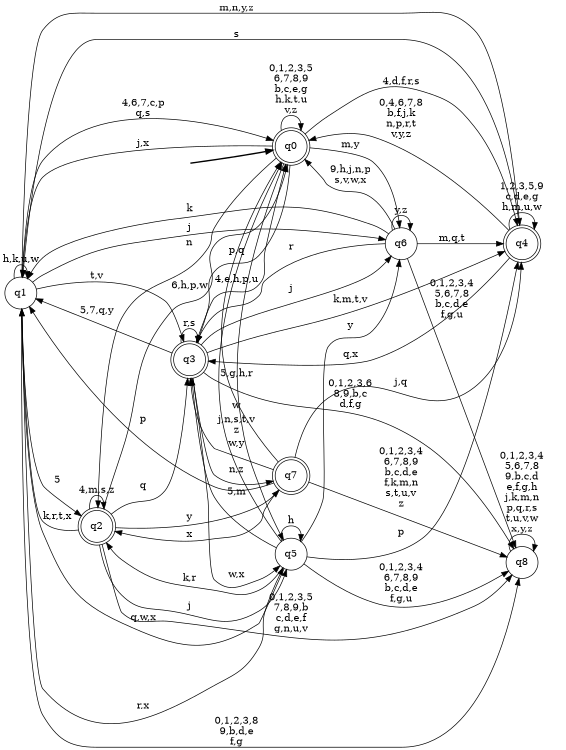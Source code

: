 digraph BlueStar {
__start0 [style = invis, shape = none, label = "", width = 0, height = 0];

rankdir=LR;
size="8,5";

s0 [style="rounded,filled", color="black", fillcolor="white" shape="doublecircle", label="q0"];
s1 [style="filled", color="black", fillcolor="white" shape="circle", label="q1"];
s2 [style="rounded,filled", color="black", fillcolor="white" shape="doublecircle", label="q2"];
s3 [style="rounded,filled", color="black", fillcolor="white" shape="doublecircle", label="q3"];
s4 [style="rounded,filled", color="black", fillcolor="white" shape="doublecircle", label="q4"];
s5 [style="filled", color="black", fillcolor="white" shape="circle", label="q5"];
s6 [style="filled", color="black", fillcolor="white" shape="circle", label="q6"];
s7 [style="rounded,filled", color="black", fillcolor="white" shape="doublecircle", label="q7"];
s8 [style="filled", color="black", fillcolor="white" shape="circle", label="q8"];
subgraph cluster_main { 
	graph [pad=".75", ranksep="0.15", nodesep="0.15"];
	 style=invis; 
	__start0 -> s0 [penwidth=2];
}
s0 -> s0 [label="0,1,2,3,5\n6,7,8,9\nb,c,e,g\nh,k,t,u\nv,z"];
s0 -> s1 [label="j,x"];
s0 -> s2 [label="n"];
s0 -> s3 [label="p,q"];
s0 -> s4 [label="4,d,f,r,s"];
s0 -> s5 [label="w"];
s0 -> s6 [label="m,y"];
s1 -> s0 [label="4,6,7,c,p\nq,s"];
s1 -> s1 [label="h,k,u,w"];
s1 -> s2 [label="5"];
s1 -> s3 [label="t,v"];
s1 -> s4 [label="m,n,y,z"];
s1 -> s5 [label="r,x"];
s1 -> s6 [label="j"];
s1 -> s8 [label="0,1,2,3,8\n9,b,d,e\nf,g"];
s2 -> s0 [label="6,h,p,w"];
s2 -> s1 [label="k,r,t,x"];
s2 -> s2 [label="4,m,s,z"];
s2 -> s3 [label="q"];
s2 -> s5 [label="j"];
s2 -> s7 [label="y"];
s2 -> s8 [label="0,1,2,3,5\n7,8,9,b\nc,d,e,f\ng,n,u,v"];
s3 -> s0 [label="4,e,h,p,u"];
s3 -> s1 [label="5,7,q,y"];
s3 -> s3 [label="r,s"];
s3 -> s4 [label="k,m,t,v"];
s3 -> s5 [label="w,x"];
s3 -> s6 [label="j"];
s3 -> s7 [label="n,z"];
s3 -> s8 [label="0,1,2,3,6\n8,9,b,c\nd,f,g"];
s4 -> s0 [label="0,4,6,7,8\nb,f,j,k\nn,p,r,t\nv,y,z"];
s4 -> s1 [label="s"];
s4 -> s3 [label="q,x"];
s4 -> s4 [label="1,2,3,5,9\nc,d,e,g\nh,m,u,w"];
s5 -> s0 [label="j,n,s,t,v\nz"];
s5 -> s1 [label="q,w,x"];
s5 -> s2 [label="k,r"];
s5 -> s3 [label="5,m"];
s5 -> s4 [label="p"];
s5 -> s5 [label="h"];
s5 -> s6 [label="y"];
s5 -> s8 [label="0,1,2,3,4\n6,7,8,9\nb,c,d,e\nf,g,u"];
s6 -> s0 [label="9,h,j,n,p\ns,v,w,x"];
s6 -> s1 [label="k"];
s6 -> s3 [label="r"];
s6 -> s4 [label="m,q,t"];
s6 -> s6 [label="y,z"];
s6 -> s8 [label="0,1,2,3,4\n5,6,7,8\nb,c,d,e\nf,g,u"];
s7 -> s0 [label="5,g,h,r"];
s7 -> s1 [label="p"];
s7 -> s2 [label="x"];
s7 -> s3 [label="w,y"];
s7 -> s4 [label="j,q"];
s7 -> s8 [label="0,1,2,3,4\n6,7,8,9\nb,c,d,e\nf,k,m,n\ns,t,u,v\nz"];
s8 -> s8 [label="0,1,2,3,4\n5,6,7,8\n9,b,c,d\ne,f,g,h\nj,k,m,n\np,q,r,s\nt,u,v,w\nx,y,z"];

}